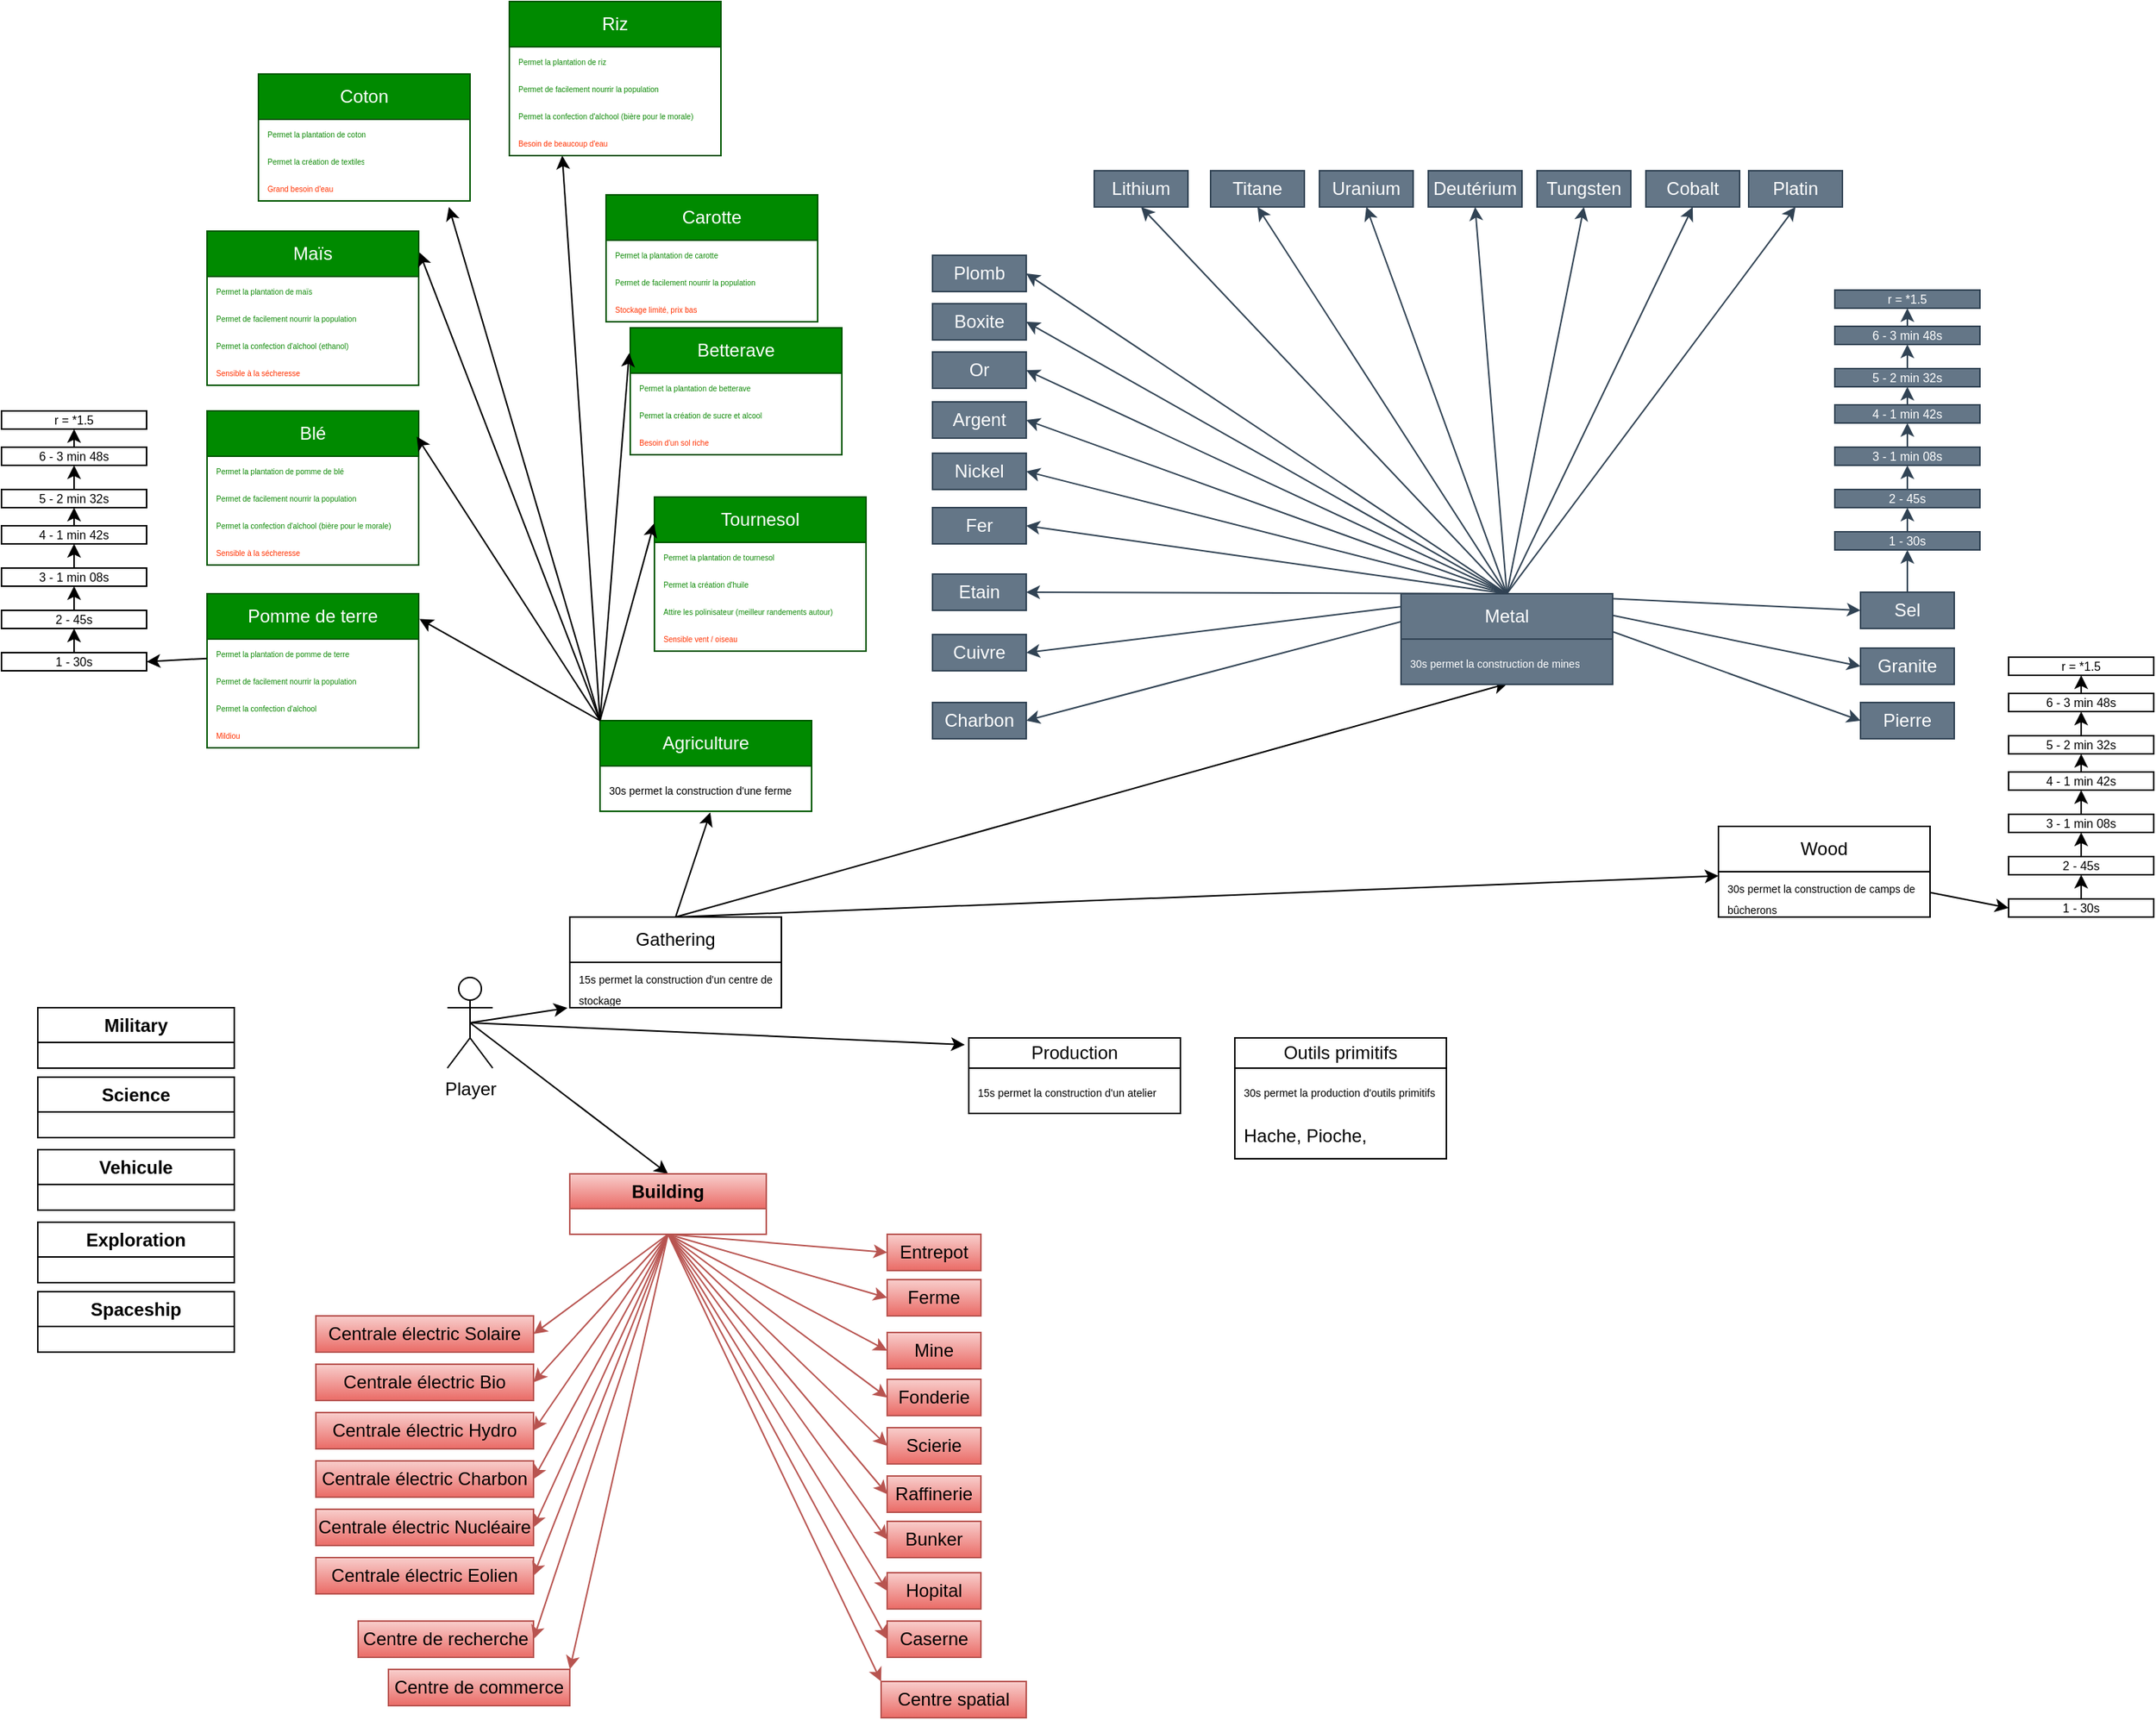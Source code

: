 <mxfile version="28.1.2">
  <diagram name="Page-1" id="JooLFx5lW-rOibx6hfTY">
    <mxGraphModel dx="2150" dy="2039" grid="1" gridSize="8" guides="1" tooltips="1" connect="1" arrows="1" fold="1" page="1" pageScale="1" pageWidth="827" pageHeight="1169" math="0" shadow="0">
      <root>
        <mxCell id="0" />
        <mxCell id="1" parent="0" />
        <mxCell id="ccJWdu56aPr7akgk4InC-238" style="edgeStyle=none;rounded=0;orthogonalLoop=1;jettySize=auto;html=1;exitX=0.5;exitY=1;exitDx=0;exitDy=0;entryX=0;entryY=0.5;entryDx=0;entryDy=0;fillColor=#f8cecc;strokeColor=#b85450;gradientColor=#ea6b66;" edge="1" parent="1" source="ccJWdu56aPr7akgk4InC-5" target="ccJWdu56aPr7akgk4InC-228">
          <mxGeometry relative="1" as="geometry" />
        </mxCell>
        <mxCell id="ccJWdu56aPr7akgk4InC-239" style="edgeStyle=none;rounded=0;orthogonalLoop=1;jettySize=auto;html=1;exitX=0.5;exitY=1;exitDx=0;exitDy=0;entryX=0;entryY=0.5;entryDx=0;entryDy=0;fillColor=#f8cecc;strokeColor=#b85450;gradientColor=#ea6b66;" edge="1" parent="1" source="ccJWdu56aPr7akgk4InC-5" target="ccJWdu56aPr7akgk4InC-223">
          <mxGeometry relative="1" as="geometry" />
        </mxCell>
        <mxCell id="ccJWdu56aPr7akgk4InC-240" style="edgeStyle=none;rounded=0;orthogonalLoop=1;jettySize=auto;html=1;exitX=0.5;exitY=1;exitDx=0;exitDy=0;entryX=0;entryY=0.5;entryDx=0;entryDy=0;fillColor=#f8cecc;strokeColor=#b85450;gradientColor=#ea6b66;" edge="1" parent="1" source="ccJWdu56aPr7akgk4InC-5" target="ccJWdu56aPr7akgk4InC-220">
          <mxGeometry relative="1" as="geometry" />
        </mxCell>
        <mxCell id="ccJWdu56aPr7akgk4InC-241" style="edgeStyle=none;rounded=0;orthogonalLoop=1;jettySize=auto;html=1;exitX=0.5;exitY=1;exitDx=0;exitDy=0;entryX=0;entryY=0.5;entryDx=0;entryDy=0;fillColor=#f8cecc;strokeColor=#b85450;gradientColor=#ea6b66;" edge="1" parent="1" source="ccJWdu56aPr7akgk4InC-5" target="ccJWdu56aPr7akgk4InC-222">
          <mxGeometry relative="1" as="geometry" />
        </mxCell>
        <mxCell id="ccJWdu56aPr7akgk4InC-242" style="edgeStyle=none;rounded=0;orthogonalLoop=1;jettySize=auto;html=1;exitX=0.5;exitY=1;exitDx=0;exitDy=0;entryX=0;entryY=0.5;entryDx=0;entryDy=0;fillColor=#f8cecc;strokeColor=#b85450;gradientColor=#ea6b66;" edge="1" parent="1" source="ccJWdu56aPr7akgk4InC-5" target="ccJWdu56aPr7akgk4InC-221">
          <mxGeometry relative="1" as="geometry" />
        </mxCell>
        <mxCell id="ccJWdu56aPr7akgk4InC-243" style="edgeStyle=none;rounded=0;orthogonalLoop=1;jettySize=auto;html=1;exitX=0.5;exitY=1;exitDx=0;exitDy=0;entryX=0;entryY=0.5;entryDx=0;entryDy=0;fillColor=#f8cecc;strokeColor=#b85450;gradientColor=#ea6b66;" edge="1" parent="1" source="ccJWdu56aPr7akgk4InC-5" target="ccJWdu56aPr7akgk4InC-231">
          <mxGeometry relative="1" as="geometry" />
        </mxCell>
        <mxCell id="ccJWdu56aPr7akgk4InC-220" value="Mine" style="whiteSpace=wrap;html=1;fontStyle=0;startSize=30;horizontal=1;fillColor=#f8cecc;strokeColor=#b85450;gradientColor=#ea6b66;" vertex="1" parent="1">
          <mxGeometry x="690" y="625" width="62" height="24" as="geometry" />
        </mxCell>
        <mxCell id="ccJWdu56aPr7akgk4InC-221" value="Scierie" style="whiteSpace=wrap;html=1;fontStyle=0;startSize=30;horizontal=1;fillColor=#f8cecc;strokeColor=#b85450;gradientColor=#ea6b66;" vertex="1" parent="1">
          <mxGeometry x="690" y="688" width="62" height="24" as="geometry" />
        </mxCell>
        <mxCell id="ccJWdu56aPr7akgk4InC-222" value="Fonderie" style="whiteSpace=wrap;html=1;fontStyle=0;startSize=30;horizontal=1;fillColor=#f8cecc;strokeColor=#b85450;gradientColor=#ea6b66;" vertex="1" parent="1">
          <mxGeometry x="690" y="656" width="62" height="24" as="geometry" />
        </mxCell>
        <mxCell id="ccJWdu56aPr7akgk4InC-223" value="Ferme" style="whiteSpace=wrap;html=1;fontStyle=0;startSize=30;horizontal=1;fillColor=#f8cecc;strokeColor=#b85450;gradientColor=#ea6b66;" vertex="1" parent="1">
          <mxGeometry x="690" y="590" width="62" height="24" as="geometry" />
        </mxCell>
        <mxCell id="ccJWdu56aPr7akgk4InC-228" value="Entrepot" style="whiteSpace=wrap;html=1;fontStyle=0;startSize=30;horizontal=1;fillColor=#f8cecc;strokeColor=#b85450;gradientColor=#ea6b66;" vertex="1" parent="1">
          <mxGeometry x="690" y="560" width="62" height="24" as="geometry" />
        </mxCell>
        <mxCell id="ccJWdu56aPr7akgk4InC-231" value="Raffinerie" style="whiteSpace=wrap;html=1;fontStyle=0;startSize=30;horizontal=1;fillColor=#f8cecc;strokeColor=#b85450;gradientColor=#ea6b66;" vertex="1" parent="1">
          <mxGeometry x="690" y="720" width="62" height="24" as="geometry" />
        </mxCell>
        <mxCell id="ccJWdu56aPr7akgk4InC-14" style="rounded=0;orthogonalLoop=1;jettySize=auto;html=1;exitX=0.5;exitY=0.5;exitDx=0;exitDy=0;exitPerimeter=0;entryX=-0.011;entryY=1.005;entryDx=0;entryDy=0;entryPerimeter=0;" edge="1" parent="1" source="ccJWdu56aPr7akgk4InC-1" target="ccJWdu56aPr7akgk4InC-25">
          <mxGeometry relative="1" as="geometry">
            <mxPoint x="482" y="400" as="targetPoint" />
          </mxGeometry>
        </mxCell>
        <mxCell id="ccJWdu56aPr7akgk4InC-219" style="edgeStyle=none;rounded=0;orthogonalLoop=1;jettySize=auto;html=1;exitX=0.5;exitY=0.5;exitDx=0;exitDy=0;exitPerimeter=0;entryX=0.5;entryY=0;entryDx=0;entryDy=0;" edge="1" parent="1" source="ccJWdu56aPr7akgk4InC-1" target="ccJWdu56aPr7akgk4InC-5">
          <mxGeometry relative="1" as="geometry" />
        </mxCell>
        <mxCell id="ccJWdu56aPr7akgk4InC-1" value="Player" style="shape=umlActor;verticalLabelPosition=bottom;verticalAlign=top;html=1;outlineConnect=0;" vertex="1" parent="1">
          <mxGeometry x="399" y="390" width="30" height="60" as="geometry" />
        </mxCell>
        <mxCell id="ccJWdu56aPr7akgk4InC-2" value="Military" style="swimlane;whiteSpace=wrap;html=1;" vertex="1" parent="1">
          <mxGeometry x="128" y="410" width="130" height="40" as="geometry" />
        </mxCell>
        <mxCell id="ccJWdu56aPr7akgk4InC-6" value="Vehicule" style="swimlane;whiteSpace=wrap;html=1;" vertex="1" parent="1">
          <mxGeometry x="128" y="504" width="130" height="40" as="geometry" />
        </mxCell>
        <mxCell id="ccJWdu56aPr7akgk4InC-7" value="Spaceship" style="swimlane;whiteSpace=wrap;html=1;" vertex="1" parent="1">
          <mxGeometry x="128" y="598" width="130" height="40" as="geometry" />
        </mxCell>
        <mxCell id="ccJWdu56aPr7akgk4InC-8" value="Exploration" style="swimlane;whiteSpace=wrap;html=1;" vertex="1" parent="1">
          <mxGeometry x="128" y="552" width="130" height="40" as="geometry" />
        </mxCell>
        <mxCell id="ccJWdu56aPr7akgk4InC-17" style="edgeStyle=none;rounded=0;orthogonalLoop=1;jettySize=auto;html=1;entryX=0.521;entryY=1.027;entryDx=0;entryDy=0;exitX=0.5;exitY=0;exitDx=0;exitDy=0;entryPerimeter=0;" edge="1" parent="1" source="ccJWdu56aPr7akgk4InC-24" target="ccJWdu56aPr7akgk4InC-30">
          <mxGeometry relative="1" as="geometry">
            <mxPoint x="553" y="360" as="sourcePoint" />
            <mxPoint x="565" y="270" as="targetPoint" />
          </mxGeometry>
        </mxCell>
        <mxCell id="ccJWdu56aPr7akgk4InC-18" style="edgeStyle=none;rounded=0;orthogonalLoop=1;jettySize=auto;html=1;entryX=0.504;entryY=0.979;entryDx=0;entryDy=0;exitX=0.5;exitY=0;exitDx=0;exitDy=0;entryPerimeter=0;" edge="1" parent="1" source="ccJWdu56aPr7akgk4InC-24" target="ccJWdu56aPr7akgk4InC-32">
          <mxGeometry relative="1" as="geometry">
            <mxPoint x="587" y="360" as="sourcePoint" />
            <mxPoint x="755" y="280" as="targetPoint" />
          </mxGeometry>
        </mxCell>
        <mxCell id="ccJWdu56aPr7akgk4InC-11" value="Science" style="swimlane;whiteSpace=wrap;html=1;" vertex="1" parent="1">
          <mxGeometry x="128" y="456" width="130" height="40" as="geometry" />
        </mxCell>
        <mxCell id="ccJWdu56aPr7akgk4InC-12" style="rounded=0;orthogonalLoop=1;jettySize=auto;html=1;exitX=0.5;exitY=0.5;exitDx=0;exitDy=0;exitPerimeter=0;entryX=-0.019;entryY=0.091;entryDx=0;entryDy=0;entryPerimeter=0;" edge="1" parent="1" source="ccJWdu56aPr7akgk4InC-1" target="ccJWdu56aPr7akgk4InC-36">
          <mxGeometry relative="1" as="geometry">
            <mxPoint x="499" y="460" as="targetPoint" />
          </mxGeometry>
        </mxCell>
        <mxCell id="ccJWdu56aPr7akgk4InC-110" style="edgeStyle=none;rounded=0;orthogonalLoop=1;jettySize=auto;html=1;exitX=0;exitY=0;exitDx=0;exitDy=0;entryX=0.25;entryY=1;entryDx=0;entryDy=0;" edge="1" parent="1" source="ccJWdu56aPr7akgk4InC-29" target="ccJWdu56aPr7akgk4InC-76">
          <mxGeometry relative="1" as="geometry" />
        </mxCell>
        <mxCell id="ccJWdu56aPr7akgk4InC-111" style="edgeStyle=none;rounded=0;orthogonalLoop=1;jettySize=auto;html=1;exitX=0;exitY=0;exitDx=0;exitDy=0;" edge="1" parent="1" source="ccJWdu56aPr7akgk4InC-29">
          <mxGeometry relative="1" as="geometry">
            <mxPoint x="400" y="-120" as="targetPoint" />
          </mxGeometry>
        </mxCell>
        <mxCell id="ccJWdu56aPr7akgk4InC-29" value="Agriculture" style="swimlane;fontStyle=0;childLayout=stackLayout;horizontal=1;startSize=30;horizontalStack=0;resizeParent=1;resizeParentMax=0;resizeLast=0;collapsible=1;marginBottom=0;whiteSpace=wrap;html=1;fillColor=#008a00;fontColor=#ffffff;strokeColor=#005700;" vertex="1" parent="1">
          <mxGeometry x="500" y="220" width="140" height="60" as="geometry" />
        </mxCell>
        <mxCell id="ccJWdu56aPr7akgk4InC-30" value="&lt;font style=&quot;font-size: 7px;&quot;&gt;30s permet la construction d&#39;une ferme&lt;/font&gt;" style="text;strokeColor=none;fillColor=none;align=left;verticalAlign=middle;spacingLeft=4;spacingRight=4;overflow=hidden;points=[[0,0.5],[1,0.5]];portConstraint=eastwest;rotatable=0;whiteSpace=wrap;html=1;" vertex="1" parent="ccJWdu56aPr7akgk4InC-29">
          <mxGeometry y="30" width="140" height="30" as="geometry" />
        </mxCell>
        <mxCell id="ccJWdu56aPr7akgk4InC-150" style="edgeStyle=none;rounded=0;orthogonalLoop=1;jettySize=auto;html=1;exitX=0.5;exitY=0;exitDx=0;exitDy=0;entryX=1;entryY=0.5;entryDx=0;entryDy=0;fillColor=#647687;strokeColor=#314354;" edge="1" parent="1" source="ccJWdu56aPr7akgk4InC-31" target="ccJWdu56aPr7akgk4InC-141">
          <mxGeometry relative="1" as="geometry" />
        </mxCell>
        <mxCell id="ccJWdu56aPr7akgk4InC-154" style="edgeStyle=none;rounded=0;orthogonalLoop=1;jettySize=auto;html=1;exitX=0.5;exitY=0;exitDx=0;exitDy=0;entryX=0.5;entryY=1;entryDx=0;entryDy=0;fillColor=#647687;strokeColor=#314354;" edge="1" parent="1" source="ccJWdu56aPr7akgk4InC-31" target="ccJWdu56aPr7akgk4InC-145">
          <mxGeometry relative="1" as="geometry" />
        </mxCell>
        <mxCell id="ccJWdu56aPr7akgk4InC-155" style="edgeStyle=none;rounded=0;orthogonalLoop=1;jettySize=auto;html=1;exitX=0.5;exitY=0;exitDx=0;exitDy=0;entryX=1;entryY=0.5;entryDx=0;entryDy=0;fillColor=#647687;strokeColor=#314354;" edge="1" parent="1" source="ccJWdu56aPr7akgk4InC-31" target="ccJWdu56aPr7akgk4InC-137">
          <mxGeometry relative="1" as="geometry" />
        </mxCell>
        <mxCell id="ccJWdu56aPr7akgk4InC-156" style="edgeStyle=none;rounded=0;orthogonalLoop=1;jettySize=auto;html=1;exitX=0.5;exitY=0;exitDx=0;exitDy=0;entryX=1;entryY=0.5;entryDx=0;entryDy=0;fillColor=#647687;strokeColor=#314354;" edge="1" parent="1" source="ccJWdu56aPr7akgk4InC-31" target="ccJWdu56aPr7akgk4InC-139">
          <mxGeometry relative="1" as="geometry" />
        </mxCell>
        <mxCell id="ccJWdu56aPr7akgk4InC-157" style="edgeStyle=none;rounded=0;orthogonalLoop=1;jettySize=auto;html=1;exitX=0.5;exitY=0;exitDx=0;exitDy=0;entryX=1;entryY=0.5;entryDx=0;entryDy=0;fillColor=#647687;strokeColor=#314354;" edge="1" parent="1" source="ccJWdu56aPr7akgk4InC-31" target="ccJWdu56aPr7akgk4InC-146">
          <mxGeometry relative="1" as="geometry" />
        </mxCell>
        <mxCell id="ccJWdu56aPr7akgk4InC-172" style="edgeStyle=none;rounded=0;orthogonalLoop=1;jettySize=auto;html=1;exitX=0.5;exitY=0;exitDx=0;exitDy=0;entryX=1;entryY=0.5;entryDx=0;entryDy=0;fillColor=#647687;strokeColor=#314354;" edge="1" parent="1" source="ccJWdu56aPr7akgk4InC-31" target="ccJWdu56aPr7akgk4InC-165">
          <mxGeometry relative="1" as="geometry" />
        </mxCell>
        <mxCell id="ccJWdu56aPr7akgk4InC-173" style="edgeStyle=none;rounded=0;orthogonalLoop=1;jettySize=auto;html=1;exitX=0.5;exitY=0;exitDx=0;exitDy=0;entryX=1;entryY=0.5;entryDx=0;entryDy=0;fillColor=#647687;strokeColor=#314354;" edge="1" parent="1" source="ccJWdu56aPr7akgk4InC-31" target="ccJWdu56aPr7akgk4InC-166">
          <mxGeometry relative="1" as="geometry" />
        </mxCell>
        <mxCell id="ccJWdu56aPr7akgk4InC-174" style="edgeStyle=none;rounded=0;orthogonalLoop=1;jettySize=auto;html=1;exitX=0.5;exitY=0;exitDx=0;exitDy=0;entryX=1;entryY=0.5;entryDx=0;entryDy=0;fillColor=#647687;strokeColor=#314354;" edge="1" parent="1" source="ccJWdu56aPr7akgk4InC-31" target="ccJWdu56aPr7akgk4InC-161">
          <mxGeometry relative="1" as="geometry" />
        </mxCell>
        <mxCell id="ccJWdu56aPr7akgk4InC-176" style="edgeStyle=none;rounded=0;orthogonalLoop=1;jettySize=auto;html=1;exitX=0.5;exitY=0;exitDx=0;exitDy=0;entryX=0.5;entryY=1;entryDx=0;entryDy=0;fillColor=#647687;strokeColor=#314354;" edge="1" parent="1" source="ccJWdu56aPr7akgk4InC-31" target="ccJWdu56aPr7akgk4InC-168">
          <mxGeometry relative="1" as="geometry" />
        </mxCell>
        <mxCell id="ccJWdu56aPr7akgk4InC-177" style="edgeStyle=none;rounded=0;orthogonalLoop=1;jettySize=auto;html=1;exitX=0.5;exitY=0;exitDx=0;exitDy=0;entryX=0.5;entryY=1;entryDx=0;entryDy=0;fillColor=#647687;strokeColor=#314354;" edge="1" parent="1" source="ccJWdu56aPr7akgk4InC-31" target="ccJWdu56aPr7akgk4InC-163">
          <mxGeometry relative="1" as="geometry" />
        </mxCell>
        <mxCell id="ccJWdu56aPr7akgk4InC-178" style="edgeStyle=none;rounded=0;orthogonalLoop=1;jettySize=auto;html=1;exitX=0.5;exitY=0;exitDx=0;exitDy=0;entryX=0.5;entryY=1;entryDx=0;entryDy=0;fillColor=#647687;strokeColor=#314354;" edge="1" parent="1" source="ccJWdu56aPr7akgk4InC-31" target="ccJWdu56aPr7akgk4InC-162">
          <mxGeometry relative="1" as="geometry" />
        </mxCell>
        <mxCell id="ccJWdu56aPr7akgk4InC-179" style="edgeStyle=none;rounded=0;orthogonalLoop=1;jettySize=auto;html=1;exitX=0.5;exitY=0;exitDx=0;exitDy=0;entryX=0.5;entryY=1;entryDx=0;entryDy=0;fillColor=#647687;strokeColor=#314354;" edge="1" parent="1" source="ccJWdu56aPr7akgk4InC-31" target="ccJWdu56aPr7akgk4InC-164">
          <mxGeometry relative="1" as="geometry" />
        </mxCell>
        <mxCell id="ccJWdu56aPr7akgk4InC-180" style="edgeStyle=none;rounded=0;orthogonalLoop=1;jettySize=auto;html=1;exitX=0.5;exitY=0;exitDx=0;exitDy=0;entryX=0.5;entryY=1;entryDx=0;entryDy=0;fillColor=#647687;strokeColor=#314354;" edge="1" parent="1" source="ccJWdu56aPr7akgk4InC-31" target="ccJWdu56aPr7akgk4InC-167">
          <mxGeometry relative="1" as="geometry" />
        </mxCell>
        <mxCell id="ccJWdu56aPr7akgk4InC-181" style="edgeStyle=none;rounded=0;orthogonalLoop=1;jettySize=auto;html=1;exitX=0.5;exitY=0;exitDx=0;exitDy=0;entryX=0;entryY=0.5;entryDx=0;entryDy=0;fillColor=#647687;strokeColor=#314354;" edge="1" parent="1" source="ccJWdu56aPr7akgk4InC-31" target="ccJWdu56aPr7akgk4InC-158">
          <mxGeometry relative="1" as="geometry" />
        </mxCell>
        <mxCell id="ccJWdu56aPr7akgk4InC-182" style="edgeStyle=none;rounded=0;orthogonalLoop=1;jettySize=auto;html=1;exitX=0.5;exitY=0;exitDx=0;exitDy=0;entryX=0;entryY=0.5;entryDx=0;entryDy=0;fillColor=#647687;strokeColor=#314354;" edge="1" parent="1" source="ccJWdu56aPr7akgk4InC-31" target="ccJWdu56aPr7akgk4InC-159">
          <mxGeometry relative="1" as="geometry" />
        </mxCell>
        <mxCell id="ccJWdu56aPr7akgk4InC-183" style="edgeStyle=none;rounded=0;orthogonalLoop=1;jettySize=auto;html=1;exitX=0.5;exitY=0;exitDx=0;exitDy=0;entryX=0;entryY=0.5;entryDx=0;entryDy=0;fillColor=#647687;strokeColor=#314354;" edge="1" parent="1" source="ccJWdu56aPr7akgk4InC-31" target="ccJWdu56aPr7akgk4InC-160">
          <mxGeometry relative="1" as="geometry" />
        </mxCell>
        <mxCell id="ccJWdu56aPr7akgk4InC-31" value="Metal" style="swimlane;fontStyle=0;childLayout=stackLayout;horizontal=1;startSize=30;horizontalStack=0;resizeParent=1;resizeParentMax=0;resizeLast=0;collapsible=1;marginBottom=0;whiteSpace=wrap;html=1;fillColor=#647687;strokeColor=#314354;fontColor=#ffffff;" vertex="1" parent="1">
          <mxGeometry x="1030" y="136" width="140" height="60" as="geometry" />
        </mxCell>
        <mxCell id="ccJWdu56aPr7akgk4InC-32" value="&lt;font style=&quot;font-size: 7px;&quot;&gt;30s permet la construction de mines&lt;/font&gt;" style="text;strokeColor=#314354;fillColor=#647687;align=left;verticalAlign=middle;spacingLeft=4;spacingRight=4;overflow=hidden;points=[[0,0.5],[1,0.5]];portConstraint=eastwest;rotatable=0;whiteSpace=wrap;html=1;fontColor=#ffffff;" vertex="1" parent="ccJWdu56aPr7akgk4InC-31">
          <mxGeometry y="30" width="140" height="30" as="geometry" />
        </mxCell>
        <mxCell id="ccJWdu56aPr7akgk4InC-218" style="edgeStyle=none;rounded=0;orthogonalLoop=1;jettySize=auto;html=1;entryX=0;entryY=0.5;entryDx=0;entryDy=0;" edge="1" parent="1" source="ccJWdu56aPr7akgk4InC-33" target="ccJWdu56aPr7akgk4InC-206">
          <mxGeometry relative="1" as="geometry" />
        </mxCell>
        <mxCell id="ccJWdu56aPr7akgk4InC-33" value="Wood" style="swimlane;fontStyle=0;childLayout=stackLayout;horizontal=1;startSize=30;horizontalStack=0;resizeParent=1;resizeParentMax=0;resizeLast=0;collapsible=1;marginBottom=0;whiteSpace=wrap;html=1;" vertex="1" parent="1">
          <mxGeometry x="1240" y="290" width="140" height="60" as="geometry" />
        </mxCell>
        <mxCell id="ccJWdu56aPr7akgk4InC-34" value="&lt;font style=&quot;font-size: 7px;&quot;&gt;30s permet la construction de camps de bûcherons&lt;/font&gt;" style="text;strokeColor=none;fillColor=none;align=left;verticalAlign=middle;spacingLeft=4;spacingRight=4;overflow=hidden;points=[[0,0.5],[1,0.5]];portConstraint=eastwest;rotatable=0;whiteSpace=wrap;html=1;" vertex="1" parent="ccJWdu56aPr7akgk4InC-33">
          <mxGeometry y="30" width="140" height="30" as="geometry" />
        </mxCell>
        <mxCell id="ccJWdu56aPr7akgk4InC-35" style="edgeStyle=none;rounded=0;orthogonalLoop=1;jettySize=auto;html=1;exitX=0.5;exitY=0;exitDx=0;exitDy=0;" edge="1" parent="1" source="ccJWdu56aPr7akgk4InC-24" target="ccJWdu56aPr7akgk4InC-33">
          <mxGeometry relative="1" as="geometry" />
        </mxCell>
        <mxCell id="ccJWdu56aPr7akgk4InC-36" value="Production" style="swimlane;fontStyle=0;childLayout=stackLayout;horizontal=1;startSize=20;horizontalStack=0;resizeParent=1;resizeParentMax=0;resizeLast=0;collapsible=1;marginBottom=0;whiteSpace=wrap;html=1;" vertex="1" parent="1">
          <mxGeometry x="744" y="430" width="140" height="50" as="geometry" />
        </mxCell>
        <mxCell id="ccJWdu56aPr7akgk4InC-37" value="&lt;font style=&quot;font-size: 7px;&quot;&gt;15s permet la construction d&#39;un atelier&lt;/font&gt;" style="text;strokeColor=none;fillColor=none;align=left;verticalAlign=middle;spacingLeft=4;spacingRight=4;overflow=hidden;points=[[0,0.5],[1,0.5]];portConstraint=eastwest;rotatable=0;whiteSpace=wrap;html=1;" vertex="1" parent="ccJWdu56aPr7akgk4InC-36">
          <mxGeometry y="20" width="140" height="30" as="geometry" />
        </mxCell>
        <mxCell id="ccJWdu56aPr7akgk4InC-38" value="Outils primitifs" style="swimlane;fontStyle=0;childLayout=stackLayout;horizontal=1;startSize=20;horizontalStack=0;resizeParent=1;resizeParentMax=0;resizeLast=0;collapsible=1;marginBottom=0;whiteSpace=wrap;html=1;" vertex="1" parent="1">
          <mxGeometry x="920" y="430" width="140" height="80" as="geometry" />
        </mxCell>
        <mxCell id="ccJWdu56aPr7akgk4InC-39" value="&lt;font style=&quot;font-size: 7px;&quot;&gt;30s permet la production d&#39;outils primitifs&lt;/font&gt;" style="text;strokeColor=none;fillColor=none;align=left;verticalAlign=middle;spacingLeft=4;spacingRight=4;overflow=hidden;points=[[0,0.5],[1,0.5]];portConstraint=eastwest;rotatable=0;whiteSpace=wrap;html=1;" vertex="1" parent="ccJWdu56aPr7akgk4InC-38">
          <mxGeometry y="20" width="140" height="30" as="geometry" />
        </mxCell>
        <mxCell id="ccJWdu56aPr7akgk4InC-41" value="Hache, Pioche,&amp;nbsp;" style="text;strokeColor=none;fillColor=none;align=left;verticalAlign=middle;spacingLeft=4;spacingRight=4;overflow=hidden;points=[[0,0.5],[1,0.5]];portConstraint=eastwest;rotatable=0;whiteSpace=wrap;html=1;" vertex="1" parent="ccJWdu56aPr7akgk4InC-38">
          <mxGeometry y="50" width="140" height="30" as="geometry" />
        </mxCell>
        <mxCell id="ccJWdu56aPr7akgk4InC-70" value="Blé" style="swimlane;fontStyle=0;childLayout=stackLayout;horizontal=1;startSize=30;horizontalStack=0;resizeParent=1;resizeParentMax=0;resizeLast=0;collapsible=1;marginBottom=0;whiteSpace=wrap;html=1;fillColor=#008a00;fontColor=#ffffff;strokeColor=#005700;" vertex="1" parent="1">
          <mxGeometry x="240" y="15" width="140" height="102" as="geometry" />
        </mxCell>
        <mxCell id="ccJWdu56aPr7akgk4InC-71" value="Permet la plantation de pomme de blé" style="text;strokeColor=none;fillColor=none;align=left;verticalAlign=middle;spacingLeft=4;spacingRight=4;overflow=hidden;points=[[0,0.5],[1,0.5]];portConstraint=eastwest;rotatable=0;whiteSpace=wrap;html=1;fontSize=5;fontColor=#0E8907;" vertex="1" parent="ccJWdu56aPr7akgk4InC-70">
          <mxGeometry y="30" width="140" height="18" as="geometry" />
        </mxCell>
        <mxCell id="ccJWdu56aPr7akgk4InC-72" value="Permet de facilement nourrir la population" style="text;strokeColor=none;fillColor=none;align=left;verticalAlign=middle;spacingLeft=4;spacingRight=4;overflow=hidden;points=[[0,0.5],[1,0.5]];portConstraint=eastwest;rotatable=0;whiteSpace=wrap;html=1;fontSize=5;fontColor=#0E8907;" vertex="1" parent="ccJWdu56aPr7akgk4InC-70">
          <mxGeometry y="48" width="140" height="18" as="geometry" />
        </mxCell>
        <mxCell id="ccJWdu56aPr7akgk4InC-75" value="Permet la confection d&#39;alchool (bière pour le morale)" style="text;strokeColor=none;fillColor=none;align=left;verticalAlign=middle;spacingLeft=4;spacingRight=4;overflow=hidden;points=[[0,0.5],[1,0.5]];portConstraint=eastwest;rotatable=0;whiteSpace=wrap;html=1;fontSize=5;fontColor=#0E8907;" vertex="1" parent="ccJWdu56aPr7akgk4InC-70">
          <mxGeometry y="66" width="140" height="18" as="geometry" />
        </mxCell>
        <mxCell id="ccJWdu56aPr7akgk4InC-73" value="Sensible à la sécheresse" style="text;strokeColor=none;fillColor=none;align=left;verticalAlign=middle;spacingLeft=4;spacingRight=4;overflow=hidden;points=[[0,0.5],[1,0.5]];portConstraint=eastwest;rotatable=0;whiteSpace=wrap;html=1;fontSize=5;fontColor=#FF3100;" vertex="1" parent="ccJWdu56aPr7akgk4InC-70">
          <mxGeometry y="84" width="140" height="18" as="geometry" />
        </mxCell>
        <mxCell id="ccJWdu56aPr7akgk4InC-76" value="Riz" style="swimlane;fontStyle=0;childLayout=stackLayout;horizontal=1;startSize=30;horizontalStack=0;resizeParent=1;resizeParentMax=0;resizeLast=0;collapsible=1;marginBottom=0;whiteSpace=wrap;html=1;fillColor=#008a00;fontColor=#ffffff;strokeColor=#005700;" vertex="1" parent="1">
          <mxGeometry x="440" y="-256" width="140" height="102" as="geometry" />
        </mxCell>
        <mxCell id="ccJWdu56aPr7akgk4InC-77" value="Permet la plantation de riz" style="text;strokeColor=none;fillColor=none;align=left;verticalAlign=middle;spacingLeft=4;spacingRight=4;overflow=hidden;points=[[0,0.5],[1,0.5]];portConstraint=eastwest;rotatable=0;whiteSpace=wrap;html=1;fontSize=5;fontColor=#0E8907;" vertex="1" parent="ccJWdu56aPr7akgk4InC-76">
          <mxGeometry y="30" width="140" height="18" as="geometry" />
        </mxCell>
        <mxCell id="ccJWdu56aPr7akgk4InC-78" value="Permet de facilement nourrir la population" style="text;strokeColor=none;fillColor=none;align=left;verticalAlign=middle;spacingLeft=4;spacingRight=4;overflow=hidden;points=[[0,0.5],[1,0.5]];portConstraint=eastwest;rotatable=0;whiteSpace=wrap;html=1;fontSize=5;fontColor=#0E8907;" vertex="1" parent="ccJWdu56aPr7akgk4InC-76">
          <mxGeometry y="48" width="140" height="18" as="geometry" />
        </mxCell>
        <mxCell id="ccJWdu56aPr7akgk4InC-79" value="Permet la confection d&#39;alchool (bière pour le morale)" style="text;strokeColor=none;fillColor=none;align=left;verticalAlign=middle;spacingLeft=4;spacingRight=4;overflow=hidden;points=[[0,0.5],[1,0.5]];portConstraint=eastwest;rotatable=0;whiteSpace=wrap;html=1;fontSize=5;fontColor=#0E8907;" vertex="1" parent="ccJWdu56aPr7akgk4InC-76">
          <mxGeometry y="66" width="140" height="18" as="geometry" />
        </mxCell>
        <mxCell id="ccJWdu56aPr7akgk4InC-80" value="Besoin de beaucoup d&#39;eau" style="text;strokeColor=none;fillColor=none;align=left;verticalAlign=middle;spacingLeft=4;spacingRight=4;overflow=hidden;points=[[0,0.5],[1,0.5]];portConstraint=eastwest;rotatable=0;whiteSpace=wrap;html=1;fontSize=5;fontColor=#FF3100;" vertex="1" parent="ccJWdu56aPr7akgk4InC-76">
          <mxGeometry y="84" width="140" height="18" as="geometry" />
        </mxCell>
        <mxCell id="ccJWdu56aPr7akgk4InC-81" value="Maïs" style="swimlane;fontStyle=0;childLayout=stackLayout;horizontal=1;startSize=30;horizontalStack=0;resizeParent=1;resizeParentMax=0;resizeLast=0;collapsible=1;marginBottom=0;whiteSpace=wrap;html=1;fillColor=#008a00;fontColor=#ffffff;strokeColor=#005700;" vertex="1" parent="1">
          <mxGeometry x="240" y="-104" width="140" height="102" as="geometry" />
        </mxCell>
        <mxCell id="ccJWdu56aPr7akgk4InC-82" value="Permet la plantation de maïs" style="text;strokeColor=none;fillColor=none;align=left;verticalAlign=middle;spacingLeft=4;spacingRight=4;overflow=hidden;points=[[0,0.5],[1,0.5]];portConstraint=eastwest;rotatable=0;whiteSpace=wrap;html=1;fontSize=5;fontColor=#0E8907;" vertex="1" parent="ccJWdu56aPr7akgk4InC-81">
          <mxGeometry y="30" width="140" height="18" as="geometry" />
        </mxCell>
        <mxCell id="ccJWdu56aPr7akgk4InC-83" value="Permet de facilement nourrir la population" style="text;strokeColor=none;fillColor=none;align=left;verticalAlign=middle;spacingLeft=4;spacingRight=4;overflow=hidden;points=[[0,0.5],[1,0.5]];portConstraint=eastwest;rotatable=0;whiteSpace=wrap;html=1;fontSize=5;fontColor=#0E8907;" vertex="1" parent="ccJWdu56aPr7akgk4InC-81">
          <mxGeometry y="48" width="140" height="18" as="geometry" />
        </mxCell>
        <mxCell id="ccJWdu56aPr7akgk4InC-84" value="Permet la confection d&#39;alchool (ethanol)" style="text;strokeColor=none;fillColor=none;align=left;verticalAlign=middle;spacingLeft=4;spacingRight=4;overflow=hidden;points=[[0,0.5],[1,0.5]];portConstraint=eastwest;rotatable=0;whiteSpace=wrap;html=1;fontSize=5;fontColor=#0E8907;" vertex="1" parent="ccJWdu56aPr7akgk4InC-81">
          <mxGeometry y="66" width="140" height="18" as="geometry" />
        </mxCell>
        <mxCell id="ccJWdu56aPr7akgk4InC-85" value="Sensible à la sécheresse" style="text;strokeColor=none;fillColor=none;align=left;verticalAlign=middle;spacingLeft=4;spacingRight=4;overflow=hidden;points=[[0,0.5],[1,0.5]];portConstraint=eastwest;rotatable=0;whiteSpace=wrap;html=1;fontSize=5;fontColor=#FF3100;" vertex="1" parent="ccJWdu56aPr7akgk4InC-81">
          <mxGeometry y="84" width="140" height="18" as="geometry" />
        </mxCell>
        <mxCell id="ccJWdu56aPr7akgk4InC-87" value="Carotte" style="swimlane;fontStyle=0;childLayout=stackLayout;horizontal=1;startSize=30;horizontalStack=0;resizeParent=1;resizeParentMax=0;resizeLast=0;collapsible=1;marginBottom=0;whiteSpace=wrap;html=1;fillColor=#008a00;fontColor=#ffffff;strokeColor=#005700;" vertex="1" parent="1">
          <mxGeometry x="504" y="-128" width="140" height="84" as="geometry" />
        </mxCell>
        <mxCell id="ccJWdu56aPr7akgk4InC-88" value="Permet la plantation de carotte" style="text;strokeColor=none;fillColor=none;align=left;verticalAlign=middle;spacingLeft=4;spacingRight=4;overflow=hidden;points=[[0,0.5],[1,0.5]];portConstraint=eastwest;rotatable=0;whiteSpace=wrap;html=1;fontSize=5;fontColor=#0E8907;" vertex="1" parent="ccJWdu56aPr7akgk4InC-87">
          <mxGeometry y="30" width="140" height="18" as="geometry" />
        </mxCell>
        <mxCell id="ccJWdu56aPr7akgk4InC-89" value="Permet de facilement nourrir la population" style="text;strokeColor=none;fillColor=none;align=left;verticalAlign=middle;spacingLeft=4;spacingRight=4;overflow=hidden;points=[[0,0.5],[1,0.5]];portConstraint=eastwest;rotatable=0;whiteSpace=wrap;html=1;fontSize=5;fontColor=#0E8907;" vertex="1" parent="ccJWdu56aPr7akgk4InC-87">
          <mxGeometry y="48" width="140" height="18" as="geometry" />
        </mxCell>
        <mxCell id="ccJWdu56aPr7akgk4InC-91" value="Stockage limité, prix bas" style="text;strokeColor=none;fillColor=none;align=left;verticalAlign=middle;spacingLeft=4;spacingRight=4;overflow=hidden;points=[[0,0.5],[1,0.5]];portConstraint=eastwest;rotatable=0;whiteSpace=wrap;html=1;fontSize=5;fontColor=#FF3100;" vertex="1" parent="ccJWdu56aPr7akgk4InC-87">
          <mxGeometry y="66" width="140" height="18" as="geometry" />
        </mxCell>
        <mxCell id="ccJWdu56aPr7akgk4InC-92" value="Betterave" style="swimlane;fontStyle=0;childLayout=stackLayout;horizontal=1;startSize=30;horizontalStack=0;resizeParent=1;resizeParentMax=0;resizeLast=0;collapsible=1;marginBottom=0;whiteSpace=wrap;html=1;fillColor=#008a00;fontColor=#ffffff;strokeColor=#005700;" vertex="1" parent="1">
          <mxGeometry x="520" y="-40" width="140" height="84" as="geometry" />
        </mxCell>
        <mxCell id="ccJWdu56aPr7akgk4InC-93" value="Permet la plantation de betterave" style="text;strokeColor=none;fillColor=none;align=left;verticalAlign=middle;spacingLeft=4;spacingRight=4;overflow=hidden;points=[[0,0.5],[1,0.5]];portConstraint=eastwest;rotatable=0;whiteSpace=wrap;html=1;fontSize=5;fontColor=#0E8907;" vertex="1" parent="ccJWdu56aPr7akgk4InC-92">
          <mxGeometry y="30" width="140" height="18" as="geometry" />
        </mxCell>
        <mxCell id="ccJWdu56aPr7akgk4InC-94" value="Permet la création de sucre et alcool" style="text;strokeColor=none;fillColor=none;align=left;verticalAlign=middle;spacingLeft=4;spacingRight=4;overflow=hidden;points=[[0,0.5],[1,0.5]];portConstraint=eastwest;rotatable=0;whiteSpace=wrap;html=1;fontSize=5;fontColor=#0E8907;" vertex="1" parent="ccJWdu56aPr7akgk4InC-92">
          <mxGeometry y="48" width="140" height="18" as="geometry" />
        </mxCell>
        <mxCell id="ccJWdu56aPr7akgk4InC-95" value="Besoin d&#39;un sol riche" style="text;strokeColor=none;fillColor=none;align=left;verticalAlign=middle;spacingLeft=4;spacingRight=4;overflow=hidden;points=[[0,0.5],[1,0.5]];portConstraint=eastwest;rotatable=0;whiteSpace=wrap;html=1;fontSize=5;fontColor=#FF3100;" vertex="1" parent="ccJWdu56aPr7akgk4InC-92">
          <mxGeometry y="66" width="140" height="18" as="geometry" />
        </mxCell>
        <mxCell id="ccJWdu56aPr7akgk4InC-96" value="Coton" style="swimlane;fontStyle=0;childLayout=stackLayout;horizontal=1;startSize=30;horizontalStack=0;resizeParent=1;resizeParentMax=0;resizeLast=0;collapsible=1;marginBottom=0;whiteSpace=wrap;html=1;fillColor=#008a00;fontColor=#ffffff;strokeColor=#005700;" vertex="1" parent="1">
          <mxGeometry x="274" y="-208" width="140" height="84" as="geometry" />
        </mxCell>
        <mxCell id="ccJWdu56aPr7akgk4InC-97" value="Permet la plantation de coton" style="text;strokeColor=none;fillColor=none;align=left;verticalAlign=middle;spacingLeft=4;spacingRight=4;overflow=hidden;points=[[0,0.5],[1,0.5]];portConstraint=eastwest;rotatable=0;whiteSpace=wrap;html=1;fontSize=5;fontColor=#0E8907;" vertex="1" parent="ccJWdu56aPr7akgk4InC-96">
          <mxGeometry y="30" width="140" height="18" as="geometry" />
        </mxCell>
        <mxCell id="ccJWdu56aPr7akgk4InC-98" value="Permet la création de textiles" style="text;strokeColor=none;fillColor=none;align=left;verticalAlign=middle;spacingLeft=4;spacingRight=4;overflow=hidden;points=[[0,0.5],[1,0.5]];portConstraint=eastwest;rotatable=0;whiteSpace=wrap;html=1;fontSize=5;fontColor=#0E8907;" vertex="1" parent="ccJWdu56aPr7akgk4InC-96">
          <mxGeometry y="48" width="140" height="18" as="geometry" />
        </mxCell>
        <mxCell id="ccJWdu56aPr7akgk4InC-99" value="Grand besoin d&#39;eau" style="text;strokeColor=none;fillColor=none;align=left;verticalAlign=middle;spacingLeft=4;spacingRight=4;overflow=hidden;points=[[0,0.5],[1,0.5]];portConstraint=eastwest;rotatable=0;whiteSpace=wrap;html=1;fontSize=5;fontColor=#FF3100;" vertex="1" parent="ccJWdu56aPr7akgk4InC-96">
          <mxGeometry y="66" width="140" height="18" as="geometry" />
        </mxCell>
        <mxCell id="ccJWdu56aPr7akgk4InC-100" value="Tournesol" style="swimlane;fontStyle=0;childLayout=stackLayout;horizontal=1;startSize=30;horizontalStack=0;resizeParent=1;resizeParentMax=0;resizeLast=0;collapsible=1;marginBottom=0;whiteSpace=wrap;html=1;fillColor=#008a00;fontColor=#ffffff;strokeColor=#005700;" vertex="1" parent="1">
          <mxGeometry x="536" y="72" width="140" height="102" as="geometry" />
        </mxCell>
        <mxCell id="ccJWdu56aPr7akgk4InC-101" value="Permet la plantation de tournesol" style="text;strokeColor=none;fillColor=none;align=left;verticalAlign=middle;spacingLeft=4;spacingRight=4;overflow=hidden;points=[[0,0.5],[1,0.5]];portConstraint=eastwest;rotatable=0;whiteSpace=wrap;html=1;fontSize=5;fontColor=#0E8907;" vertex="1" parent="ccJWdu56aPr7akgk4InC-100">
          <mxGeometry y="30" width="140" height="18" as="geometry" />
        </mxCell>
        <mxCell id="ccJWdu56aPr7akgk4InC-102" value="Permet la création d&#39;huile" style="text;strokeColor=none;fillColor=none;align=left;verticalAlign=middle;spacingLeft=4;spacingRight=4;overflow=hidden;points=[[0,0.5],[1,0.5]];portConstraint=eastwest;rotatable=0;whiteSpace=wrap;html=1;fontSize=5;fontColor=#0E8907;" vertex="1" parent="ccJWdu56aPr7akgk4InC-100">
          <mxGeometry y="48" width="140" height="18" as="geometry" />
        </mxCell>
        <mxCell id="ccJWdu56aPr7akgk4InC-104" value="Attire les polinisateur (meilleur randements autour)" style="text;strokeColor=none;fillColor=none;align=left;verticalAlign=middle;spacingLeft=4;spacingRight=4;overflow=hidden;points=[[0,0.5],[1,0.5]];portConstraint=eastwest;rotatable=0;whiteSpace=wrap;html=1;fontSize=5;fontColor=#0E8907;" vertex="1" parent="ccJWdu56aPr7akgk4InC-100">
          <mxGeometry y="66" width="140" height="18" as="geometry" />
        </mxCell>
        <mxCell id="ccJWdu56aPr7akgk4InC-103" value="Sensible vent / oiseau" style="text;strokeColor=none;fillColor=none;align=left;verticalAlign=middle;spacingLeft=4;spacingRight=4;overflow=hidden;points=[[0,0.5],[1,0.5]];portConstraint=eastwest;rotatable=0;whiteSpace=wrap;html=1;fontSize=5;fontColor=#FF3100;" vertex="1" parent="ccJWdu56aPr7akgk4InC-100">
          <mxGeometry y="84" width="140" height="18" as="geometry" />
        </mxCell>
        <mxCell id="ccJWdu56aPr7akgk4InC-56" value="Pomme de terre" style="swimlane;fontStyle=0;childLayout=stackLayout;horizontal=1;startSize=30;horizontalStack=0;resizeParent=1;resizeParentMax=0;resizeLast=0;collapsible=1;marginBottom=0;whiteSpace=wrap;html=1;fillColor=#008a00;fontColor=#ffffff;strokeColor=#005700;" vertex="1" parent="1">
          <mxGeometry x="240" y="136" width="140" height="102" as="geometry" />
        </mxCell>
        <mxCell id="ccJWdu56aPr7akgk4InC-57" value="Permet la plantation de pomme de terre" style="text;strokeColor=none;fillColor=none;align=left;verticalAlign=middle;spacingLeft=4;spacingRight=4;overflow=hidden;points=[[0,0.5],[1,0.5]];portConstraint=eastwest;rotatable=0;whiteSpace=wrap;html=1;fontSize=5;fontColor=#0E8907;" vertex="1" parent="ccJWdu56aPr7akgk4InC-56">
          <mxGeometry y="30" width="140" height="18" as="geometry" />
        </mxCell>
        <mxCell id="ccJWdu56aPr7akgk4InC-60" value="Permet de facilement nourrir la population" style="text;strokeColor=none;fillColor=none;align=left;verticalAlign=middle;spacingLeft=4;spacingRight=4;overflow=hidden;points=[[0,0.5],[1,0.5]];portConstraint=eastwest;rotatable=0;whiteSpace=wrap;html=1;fontSize=5;fontColor=#0E8907;" vertex="1" parent="ccJWdu56aPr7akgk4InC-56">
          <mxGeometry y="48" width="140" height="18" as="geometry" />
        </mxCell>
        <mxCell id="ccJWdu56aPr7akgk4InC-74" value="Permet la confection d&#39;alchool" style="text;strokeColor=none;fillColor=none;align=left;verticalAlign=middle;spacingLeft=4;spacingRight=4;overflow=hidden;points=[[0,0.5],[1,0.5]];portConstraint=eastwest;rotatable=0;whiteSpace=wrap;html=1;fontSize=5;fontColor=#0E8907;" vertex="1" parent="ccJWdu56aPr7akgk4InC-56">
          <mxGeometry y="66" width="140" height="18" as="geometry" />
        </mxCell>
        <mxCell id="ccJWdu56aPr7akgk4InC-61" value="Mildiou" style="text;strokeColor=none;fillColor=none;align=left;verticalAlign=middle;spacingLeft=4;spacingRight=4;overflow=hidden;points=[[0,0.5],[1,0.5]];portConstraint=eastwest;rotatable=0;whiteSpace=wrap;html=1;fontSize=5;fontColor=#FF3100;" vertex="1" parent="ccJWdu56aPr7akgk4InC-56">
          <mxGeometry y="84" width="140" height="18" as="geometry" />
        </mxCell>
        <mxCell id="ccJWdu56aPr7akgk4InC-105" style="edgeStyle=none;rounded=0;orthogonalLoop=1;jettySize=auto;html=1;exitX=0;exitY=0;exitDx=0;exitDy=0;entryX=1.004;entryY=0.164;entryDx=0;entryDy=0;entryPerimeter=0;" edge="1" parent="1" source="ccJWdu56aPr7akgk4InC-29" target="ccJWdu56aPr7akgk4InC-56">
          <mxGeometry relative="1" as="geometry" />
        </mxCell>
        <mxCell id="ccJWdu56aPr7akgk4InC-106" style="edgeStyle=none;rounded=0;orthogonalLoop=1;jettySize=auto;html=1;exitX=0;exitY=0;exitDx=0;exitDy=0;entryX=0.991;entryY=0.167;entryDx=0;entryDy=0;entryPerimeter=0;" edge="1" parent="1" source="ccJWdu56aPr7akgk4InC-29" target="ccJWdu56aPr7akgk4InC-70">
          <mxGeometry relative="1" as="geometry" />
        </mxCell>
        <mxCell id="ccJWdu56aPr7akgk4InC-107" style="edgeStyle=none;rounded=0;orthogonalLoop=1;jettySize=auto;html=1;exitX=0;exitY=0;exitDx=0;exitDy=0;entryX=1.004;entryY=0.138;entryDx=0;entryDy=0;entryPerimeter=0;" edge="1" parent="1" source="ccJWdu56aPr7akgk4InC-29" target="ccJWdu56aPr7akgk4InC-81">
          <mxGeometry relative="1" as="geometry" />
        </mxCell>
        <mxCell id="ccJWdu56aPr7akgk4InC-108" style="edgeStyle=none;rounded=0;orthogonalLoop=1;jettySize=auto;html=1;exitX=0;exitY=0;exitDx=0;exitDy=0;entryX=-0.002;entryY=0.172;entryDx=0;entryDy=0;entryPerimeter=0;" edge="1" parent="1" source="ccJWdu56aPr7akgk4InC-29" target="ccJWdu56aPr7akgk4InC-100">
          <mxGeometry relative="1" as="geometry" />
        </mxCell>
        <mxCell id="ccJWdu56aPr7akgk4InC-109" style="edgeStyle=none;rounded=0;orthogonalLoop=1;jettySize=auto;html=1;exitX=0;exitY=0;exitDx=0;exitDy=0;entryX=-0.005;entryY=0.2;entryDx=0;entryDy=0;entryPerimeter=0;" edge="1" parent="1" source="ccJWdu56aPr7akgk4InC-29" target="ccJWdu56aPr7akgk4InC-92">
          <mxGeometry relative="1" as="geometry" />
        </mxCell>
        <mxCell id="ccJWdu56aPr7akgk4InC-119" value="" style="edgeStyle=none;rounded=0;orthogonalLoop=1;jettySize=auto;html=1;" edge="1" parent="1" source="ccJWdu56aPr7akgk4InC-117" target="ccJWdu56aPr7akgk4InC-118">
          <mxGeometry relative="1" as="geometry" />
        </mxCell>
        <mxCell id="ccJWdu56aPr7akgk4InC-117" value="1 - 30s" style="rounded=0;whiteSpace=wrap;html=1;fontSize=8;" vertex="1" parent="1">
          <mxGeometry x="104" y="175" width="96" height="12" as="geometry" />
        </mxCell>
        <mxCell id="ccJWdu56aPr7akgk4InC-123" value="" style="edgeStyle=none;rounded=0;orthogonalLoop=1;jettySize=auto;html=1;" edge="1" parent="1" source="ccJWdu56aPr7akgk4InC-118" target="ccJWdu56aPr7akgk4InC-122">
          <mxGeometry relative="1" as="geometry" />
        </mxCell>
        <mxCell id="ccJWdu56aPr7akgk4InC-118" value="2 - 45s" style="rounded=0;whiteSpace=wrap;html=1;fontSize=8;" vertex="1" parent="1">
          <mxGeometry x="104" y="147" width="96" height="12" as="geometry" />
        </mxCell>
        <mxCell id="ccJWdu56aPr7akgk4InC-125" value="" style="edgeStyle=none;rounded=0;orthogonalLoop=1;jettySize=auto;html=1;" edge="1" parent="1" source="ccJWdu56aPr7akgk4InC-122" target="ccJWdu56aPr7akgk4InC-124">
          <mxGeometry relative="1" as="geometry" />
        </mxCell>
        <mxCell id="ccJWdu56aPr7akgk4InC-122" value="3 - 1 min 08s" style="rounded=0;whiteSpace=wrap;html=1;fontSize=8;" vertex="1" parent="1">
          <mxGeometry x="104" y="119" width="96" height="12" as="geometry" />
        </mxCell>
        <mxCell id="ccJWdu56aPr7akgk4InC-127" value="" style="edgeStyle=none;rounded=0;orthogonalLoop=1;jettySize=auto;html=1;" edge="1" parent="1" source="ccJWdu56aPr7akgk4InC-124" target="ccJWdu56aPr7akgk4InC-126">
          <mxGeometry relative="1" as="geometry" />
        </mxCell>
        <mxCell id="ccJWdu56aPr7akgk4InC-124" value="4 - 1 min 42s" style="rounded=0;whiteSpace=wrap;html=1;fontSize=8;" vertex="1" parent="1">
          <mxGeometry x="104" y="91" width="96" height="12" as="geometry" />
        </mxCell>
        <mxCell id="ccJWdu56aPr7akgk4InC-130" value="" style="edgeStyle=none;rounded=0;orthogonalLoop=1;jettySize=auto;html=1;" edge="1" parent="1" source="ccJWdu56aPr7akgk4InC-126" target="ccJWdu56aPr7akgk4InC-129">
          <mxGeometry relative="1" as="geometry" />
        </mxCell>
        <mxCell id="ccJWdu56aPr7akgk4InC-126" value="5 - 2 min 32s" style="rounded=0;whiteSpace=wrap;html=1;fontSize=8;" vertex="1" parent="1">
          <mxGeometry x="104" y="67" width="96" height="12" as="geometry" />
        </mxCell>
        <mxCell id="ccJWdu56aPr7akgk4InC-132" value="" style="edgeStyle=none;rounded=0;orthogonalLoop=1;jettySize=auto;html=1;" edge="1" parent="1" source="ccJWdu56aPr7akgk4InC-129" target="ccJWdu56aPr7akgk4InC-131">
          <mxGeometry relative="1" as="geometry" />
        </mxCell>
        <mxCell id="ccJWdu56aPr7akgk4InC-129" value="6 - 3 min 48s" style="rounded=0;whiteSpace=wrap;html=1;fontSize=8;" vertex="1" parent="1">
          <mxGeometry x="104" y="39" width="96" height="12" as="geometry" />
        </mxCell>
        <mxCell id="ccJWdu56aPr7akgk4InC-131" value="r = *1.5" style="rounded=0;whiteSpace=wrap;html=1;fontSize=8;" vertex="1" parent="1">
          <mxGeometry x="104" y="15" width="96" height="12" as="geometry" />
        </mxCell>
        <mxCell id="ccJWdu56aPr7akgk4InC-133" style="edgeStyle=none;rounded=0;orthogonalLoop=1;jettySize=auto;html=1;entryX=1;entryY=0.5;entryDx=0;entryDy=0;" edge="1" parent="1" source="ccJWdu56aPr7akgk4InC-57" target="ccJWdu56aPr7akgk4InC-117">
          <mxGeometry relative="1" as="geometry" />
        </mxCell>
        <mxCell id="ccJWdu56aPr7akgk4InC-137" value="Charbon" style="whiteSpace=wrap;html=1;fontStyle=0;startSize=30;horizontal=1;fillColor=#647687;strokeColor=#314354;fontColor=#ffffff;" vertex="1" parent="1">
          <mxGeometry x="720" y="208" width="62" height="24" as="geometry" />
        </mxCell>
        <mxCell id="ccJWdu56aPr7akgk4InC-139" value="Cuivre" style="whiteSpace=wrap;html=1;fontStyle=0;startSize=30;horizontal=1;fillColor=#647687;strokeColor=#314354;fontColor=#ffffff;" vertex="1" parent="1">
          <mxGeometry x="720" y="163" width="62" height="24" as="geometry" />
        </mxCell>
        <mxCell id="ccJWdu56aPr7akgk4InC-141" value="Etain" style="whiteSpace=wrap;html=1;fontStyle=0;startSize=30;horizontal=1;fillColor=#647687;strokeColor=#314354;fontColor=#ffffff;" vertex="1" parent="1">
          <mxGeometry x="720" y="123" width="62" height="24" as="geometry" />
        </mxCell>
        <mxCell id="ccJWdu56aPr7akgk4InC-142" value="Fer" style="whiteSpace=wrap;html=1;fontStyle=0;startSize=30;horizontal=1;fillColor=#647687;strokeColor=#314354;fontColor=#ffffff;" vertex="1" parent="1">
          <mxGeometry x="720" y="79" width="62" height="24" as="geometry" />
        </mxCell>
        <mxCell id="ccJWdu56aPr7akgk4InC-143" value="Nickel" style="whiteSpace=wrap;html=1;fontStyle=0;startSize=30;horizontal=1;fillColor=#647687;strokeColor=#314354;fontColor=#ffffff;" vertex="1" parent="1">
          <mxGeometry x="720" y="43" width="62" height="24" as="geometry" />
        </mxCell>
        <mxCell id="ccJWdu56aPr7akgk4InC-144" value="Tungsten" style="whiteSpace=wrap;html=1;fontStyle=0;startSize=30;horizontal=1;fillColor=#647687;strokeColor=#314354;fontColor=#ffffff;" vertex="1" parent="1">
          <mxGeometry x="1120" y="-144" width="62" height="24" as="geometry" />
        </mxCell>
        <mxCell id="ccJWdu56aPr7akgk4InC-145" value="Cobalt" style="whiteSpace=wrap;html=1;fontStyle=0;startSize=30;horizontal=1;fillColor=#647687;strokeColor=#314354;fontColor=#ffffff;" vertex="1" parent="1">
          <mxGeometry x="1192" y="-144" width="62" height="24" as="geometry" />
        </mxCell>
        <mxCell id="ccJWdu56aPr7akgk4InC-146" value="Boxite" style="whiteSpace=wrap;html=1;fontStyle=0;startSize=30;horizontal=1;fillColor=#647687;strokeColor=#314354;fontColor=#ffffff;" vertex="1" parent="1">
          <mxGeometry x="720" y="-56" width="62" height="24" as="geometry" />
        </mxCell>
        <mxCell id="ccJWdu56aPr7akgk4InC-151" style="edgeStyle=none;rounded=0;orthogonalLoop=1;jettySize=auto;html=1;exitX=0.5;exitY=0;exitDx=0;exitDy=0;entryX=1;entryY=0.5;entryDx=0;entryDy=0;fillColor=#647687;strokeColor=#314354;" edge="1" parent="1" source="ccJWdu56aPr7akgk4InC-31" target="ccJWdu56aPr7akgk4InC-142">
          <mxGeometry relative="1" as="geometry" />
        </mxCell>
        <mxCell id="ccJWdu56aPr7akgk4InC-152" style="edgeStyle=none;rounded=0;orthogonalLoop=1;jettySize=auto;html=1;exitX=0.5;exitY=0;exitDx=0;exitDy=0;entryX=1;entryY=0.5;entryDx=0;entryDy=0;fillColor=#647687;strokeColor=#314354;" edge="1" parent="1" source="ccJWdu56aPr7akgk4InC-31" target="ccJWdu56aPr7akgk4InC-143">
          <mxGeometry relative="1" as="geometry" />
        </mxCell>
        <mxCell id="ccJWdu56aPr7akgk4InC-153" style="edgeStyle=none;rounded=0;orthogonalLoop=1;jettySize=auto;html=1;exitX=0.5;exitY=0;exitDx=0;exitDy=0;entryX=0.5;entryY=1;entryDx=0;entryDy=0;fillColor=#647687;strokeColor=#314354;" edge="1" parent="1" source="ccJWdu56aPr7akgk4InC-31" target="ccJWdu56aPr7akgk4InC-144">
          <mxGeometry relative="1" as="geometry" />
        </mxCell>
        <mxCell id="ccJWdu56aPr7akgk4InC-158" value="Pierre" style="whiteSpace=wrap;html=1;fontStyle=0;startSize=30;horizontal=1;fillColor=#647687;strokeColor=#314354;fontColor=#ffffff;" vertex="1" parent="1">
          <mxGeometry x="1334" y="208" width="62" height="24" as="geometry" />
        </mxCell>
        <mxCell id="ccJWdu56aPr7akgk4InC-159" value="Granite" style="whiteSpace=wrap;html=1;fontStyle=0;startSize=30;horizontal=1;fillColor=#647687;strokeColor=#314354;fontColor=#ffffff;" vertex="1" parent="1">
          <mxGeometry x="1334" y="172" width="62" height="24" as="geometry" />
        </mxCell>
        <mxCell id="ccJWdu56aPr7akgk4InC-204" style="edgeStyle=none;rounded=0;orthogonalLoop=1;jettySize=auto;html=1;exitX=0.5;exitY=0;exitDx=0;exitDy=0;entryX=0.5;entryY=1;entryDx=0;entryDy=0;fillColor=#647687;strokeColor=#314354;" edge="1" parent="1" source="ccJWdu56aPr7akgk4InC-160" target="ccJWdu56aPr7akgk4InC-191">
          <mxGeometry relative="1" as="geometry" />
        </mxCell>
        <mxCell id="ccJWdu56aPr7akgk4InC-160" value="Sel" style="whiteSpace=wrap;html=1;fontStyle=0;startSize=30;horizontal=1;fillColor=#647687;strokeColor=#314354;fontColor=#ffffff;" vertex="1" parent="1">
          <mxGeometry x="1334" y="135" width="62" height="24" as="geometry" />
        </mxCell>
        <mxCell id="ccJWdu56aPr7akgk4InC-161" value="Plomb" style="whiteSpace=wrap;html=1;fontStyle=0;startSize=30;horizontal=1;fillColor=#647687;strokeColor=#314354;fontColor=#ffffff;" vertex="1" parent="1">
          <mxGeometry x="720" y="-88" width="62" height="24" as="geometry" />
        </mxCell>
        <mxCell id="ccJWdu56aPr7akgk4InC-162" value="Titane" style="whiteSpace=wrap;html=1;fontStyle=0;startSize=30;horizontal=1;fillColor=#647687;strokeColor=#314354;fontColor=#ffffff;" vertex="1" parent="1">
          <mxGeometry x="904" y="-144" width="62" height="24" as="geometry" />
        </mxCell>
        <mxCell id="ccJWdu56aPr7akgk4InC-163" value="Lithium" style="whiteSpace=wrap;html=1;fontStyle=0;startSize=30;horizontal=1;fillColor=#647687;strokeColor=#314354;fontColor=#ffffff;" vertex="1" parent="1">
          <mxGeometry x="827" y="-144" width="62" height="24" as="geometry" />
        </mxCell>
        <mxCell id="ccJWdu56aPr7akgk4InC-164" value="Uranium" style="whiteSpace=wrap;html=1;fontStyle=0;startSize=30;horizontal=1;fillColor=#647687;strokeColor=#314354;fontColor=#ffffff;" vertex="1" parent="1">
          <mxGeometry x="976" y="-144" width="62" height="24" as="geometry" />
        </mxCell>
        <mxCell id="ccJWdu56aPr7akgk4InC-165" value="Or" style="whiteSpace=wrap;html=1;fontStyle=0;startSize=30;horizontal=1;fillColor=#647687;strokeColor=#314354;fontColor=#ffffff;" vertex="1" parent="1">
          <mxGeometry x="720" y="-24" width="62" height="24" as="geometry" />
        </mxCell>
        <mxCell id="ccJWdu56aPr7akgk4InC-166" value="Argent" style="whiteSpace=wrap;html=1;fontStyle=0;startSize=30;horizontal=1;fillColor=#647687;strokeColor=#314354;fontColor=#ffffff;" vertex="1" parent="1">
          <mxGeometry x="720" y="9" width="62" height="24" as="geometry" />
        </mxCell>
        <mxCell id="ccJWdu56aPr7akgk4InC-167" value="Platin" style="whiteSpace=wrap;html=1;fontStyle=0;startSize=30;horizontal=1;fillColor=#647687;strokeColor=#314354;fontColor=#ffffff;" vertex="1" parent="1">
          <mxGeometry x="1260" y="-144" width="62" height="24" as="geometry" />
        </mxCell>
        <mxCell id="ccJWdu56aPr7akgk4InC-168" value="Deutérium" style="whiteSpace=wrap;html=1;fontStyle=0;startSize=30;horizontal=1;fillColor=#647687;strokeColor=#314354;fontColor=#ffffff;" vertex="1" parent="1">
          <mxGeometry x="1048" y="-144" width="62" height="24" as="geometry" />
        </mxCell>
        <mxCell id="ccJWdu56aPr7akgk4InC-24" value="Gathering" style="swimlane;fontStyle=0;childLayout=stackLayout;horizontal=1;startSize=30;horizontalStack=0;resizeParent=1;resizeParentMax=0;resizeLast=0;collapsible=1;marginBottom=0;whiteSpace=wrap;html=1;" vertex="1" parent="1">
          <mxGeometry x="480" y="350" width="140" height="60" as="geometry" />
        </mxCell>
        <mxCell id="ccJWdu56aPr7akgk4InC-25" value="&lt;font style=&quot;font-size: 7px;&quot;&gt;15s permet la construction d&#39;un centre de stockage&lt;/font&gt;" style="text;strokeColor=none;fillColor=none;align=left;verticalAlign=middle;spacingLeft=4;spacingRight=4;overflow=hidden;points=[[0,0.5],[1,0.5]];portConstraint=eastwest;rotatable=0;whiteSpace=wrap;html=1;" vertex="1" parent="ccJWdu56aPr7akgk4InC-24">
          <mxGeometry y="30" width="140" height="30" as="geometry" />
        </mxCell>
        <mxCell id="ccJWdu56aPr7akgk4InC-190" value="" style="edgeStyle=none;rounded=0;orthogonalLoop=1;jettySize=auto;html=1;fillColor=#647687;strokeColor=#314354;" edge="1" parent="1" source="ccJWdu56aPr7akgk4InC-191" target="ccJWdu56aPr7akgk4InC-193">
          <mxGeometry relative="1" as="geometry" />
        </mxCell>
        <mxCell id="ccJWdu56aPr7akgk4InC-191" value="1 - 30s" style="rounded=0;whiteSpace=wrap;html=1;fontSize=8;fillColor=#647687;strokeColor=#314354;fontColor=#ffffff;" vertex="1" parent="1">
          <mxGeometry x="1317" y="95" width="96" height="12" as="geometry" />
        </mxCell>
        <mxCell id="ccJWdu56aPr7akgk4InC-192" value="" style="edgeStyle=none;rounded=0;orthogonalLoop=1;jettySize=auto;html=1;fillColor=#647687;strokeColor=#314354;" edge="1" parent="1" source="ccJWdu56aPr7akgk4InC-193" target="ccJWdu56aPr7akgk4InC-195">
          <mxGeometry relative="1" as="geometry" />
        </mxCell>
        <mxCell id="ccJWdu56aPr7akgk4InC-193" value="2 - 45s" style="rounded=0;whiteSpace=wrap;html=1;fontSize=8;fillColor=#647687;strokeColor=#314354;fontColor=#ffffff;" vertex="1" parent="1">
          <mxGeometry x="1317" y="67" width="96" height="12" as="geometry" />
        </mxCell>
        <mxCell id="ccJWdu56aPr7akgk4InC-194" value="" style="edgeStyle=none;rounded=0;orthogonalLoop=1;jettySize=auto;html=1;fillColor=#647687;strokeColor=#314354;" edge="1" parent="1" source="ccJWdu56aPr7akgk4InC-195" target="ccJWdu56aPr7akgk4InC-197">
          <mxGeometry relative="1" as="geometry" />
        </mxCell>
        <mxCell id="ccJWdu56aPr7akgk4InC-195" value="3 - 1 min 08s" style="rounded=0;whiteSpace=wrap;html=1;fontSize=8;fillColor=#647687;strokeColor=#314354;fontColor=#ffffff;" vertex="1" parent="1">
          <mxGeometry x="1317" y="39" width="96" height="12" as="geometry" />
        </mxCell>
        <mxCell id="ccJWdu56aPr7akgk4InC-196" value="" style="edgeStyle=none;rounded=0;orthogonalLoop=1;jettySize=auto;html=1;fillColor=#647687;strokeColor=#314354;" edge="1" parent="1" source="ccJWdu56aPr7akgk4InC-197" target="ccJWdu56aPr7akgk4InC-199">
          <mxGeometry relative="1" as="geometry" />
        </mxCell>
        <mxCell id="ccJWdu56aPr7akgk4InC-197" value="4 - 1 min 42s" style="rounded=0;whiteSpace=wrap;html=1;fontSize=8;fillColor=#647687;strokeColor=#314354;fontColor=#ffffff;" vertex="1" parent="1">
          <mxGeometry x="1317" y="11" width="96" height="12" as="geometry" />
        </mxCell>
        <mxCell id="ccJWdu56aPr7akgk4InC-198" value="" style="edgeStyle=none;rounded=0;orthogonalLoop=1;jettySize=auto;html=1;fillColor=#647687;strokeColor=#314354;" edge="1" parent="1" source="ccJWdu56aPr7akgk4InC-199" target="ccJWdu56aPr7akgk4InC-201">
          <mxGeometry relative="1" as="geometry" />
        </mxCell>
        <mxCell id="ccJWdu56aPr7akgk4InC-199" value="5 - 2 min 32s" style="rounded=0;whiteSpace=wrap;html=1;fontSize=8;fillColor=#647687;strokeColor=#314354;fontColor=#ffffff;" vertex="1" parent="1">
          <mxGeometry x="1317" y="-13" width="96" height="12" as="geometry" />
        </mxCell>
        <mxCell id="ccJWdu56aPr7akgk4InC-200" value="" style="edgeStyle=none;rounded=0;orthogonalLoop=1;jettySize=auto;html=1;fillColor=#647687;strokeColor=#314354;" edge="1" parent="1" source="ccJWdu56aPr7akgk4InC-201" target="ccJWdu56aPr7akgk4InC-202">
          <mxGeometry relative="1" as="geometry" />
        </mxCell>
        <mxCell id="ccJWdu56aPr7akgk4InC-201" value="6 - 3 min 48s" style="rounded=0;whiteSpace=wrap;html=1;fontSize=8;fillColor=#647687;strokeColor=#314354;fontColor=#ffffff;" vertex="1" parent="1">
          <mxGeometry x="1317" y="-41" width="96" height="12" as="geometry" />
        </mxCell>
        <mxCell id="ccJWdu56aPr7akgk4InC-202" value="r = *1.5" style="rounded=0;whiteSpace=wrap;html=1;fontSize=8;fillColor=#647687;strokeColor=#314354;fontColor=#ffffff;" vertex="1" parent="1">
          <mxGeometry x="1317" y="-65" width="96" height="12" as="geometry" />
        </mxCell>
        <mxCell id="ccJWdu56aPr7akgk4InC-205" value="" style="edgeStyle=none;rounded=0;orthogonalLoop=1;jettySize=auto;html=1;" edge="1" parent="1" source="ccJWdu56aPr7akgk4InC-206" target="ccJWdu56aPr7akgk4InC-208">
          <mxGeometry relative="1" as="geometry" />
        </mxCell>
        <mxCell id="ccJWdu56aPr7akgk4InC-206" value="1 - 30s" style="rounded=0;whiteSpace=wrap;html=1;fontSize=8;" vertex="1" parent="1">
          <mxGeometry x="1432" y="338" width="96" height="12" as="geometry" />
        </mxCell>
        <mxCell id="ccJWdu56aPr7akgk4InC-207" value="" style="edgeStyle=none;rounded=0;orthogonalLoop=1;jettySize=auto;html=1;" edge="1" parent="1" source="ccJWdu56aPr7akgk4InC-208" target="ccJWdu56aPr7akgk4InC-210">
          <mxGeometry relative="1" as="geometry" />
        </mxCell>
        <mxCell id="ccJWdu56aPr7akgk4InC-208" value="2 - 45s" style="rounded=0;whiteSpace=wrap;html=1;fontSize=8;" vertex="1" parent="1">
          <mxGeometry x="1432" y="310" width="96" height="12" as="geometry" />
        </mxCell>
        <mxCell id="ccJWdu56aPr7akgk4InC-209" value="" style="edgeStyle=none;rounded=0;orthogonalLoop=1;jettySize=auto;html=1;" edge="1" parent="1" source="ccJWdu56aPr7akgk4InC-210" target="ccJWdu56aPr7akgk4InC-212">
          <mxGeometry relative="1" as="geometry" />
        </mxCell>
        <mxCell id="ccJWdu56aPr7akgk4InC-210" value="3 - 1 min 08s" style="rounded=0;whiteSpace=wrap;html=1;fontSize=8;" vertex="1" parent="1">
          <mxGeometry x="1432" y="282" width="96" height="12" as="geometry" />
        </mxCell>
        <mxCell id="ccJWdu56aPr7akgk4InC-211" value="" style="edgeStyle=none;rounded=0;orthogonalLoop=1;jettySize=auto;html=1;" edge="1" parent="1" source="ccJWdu56aPr7akgk4InC-212" target="ccJWdu56aPr7akgk4InC-214">
          <mxGeometry relative="1" as="geometry" />
        </mxCell>
        <mxCell id="ccJWdu56aPr7akgk4InC-212" value="4 - 1 min 42s" style="rounded=0;whiteSpace=wrap;html=1;fontSize=8;" vertex="1" parent="1">
          <mxGeometry x="1432" y="254" width="96" height="12" as="geometry" />
        </mxCell>
        <mxCell id="ccJWdu56aPr7akgk4InC-213" value="" style="edgeStyle=none;rounded=0;orthogonalLoop=1;jettySize=auto;html=1;" edge="1" parent="1" source="ccJWdu56aPr7akgk4InC-214" target="ccJWdu56aPr7akgk4InC-216">
          <mxGeometry relative="1" as="geometry" />
        </mxCell>
        <mxCell id="ccJWdu56aPr7akgk4InC-214" value="5 - 2 min 32s" style="rounded=0;whiteSpace=wrap;html=1;fontSize=8;" vertex="1" parent="1">
          <mxGeometry x="1432" y="230" width="96" height="12" as="geometry" />
        </mxCell>
        <mxCell id="ccJWdu56aPr7akgk4InC-215" value="" style="edgeStyle=none;rounded=0;orthogonalLoop=1;jettySize=auto;html=1;" edge="1" parent="1" source="ccJWdu56aPr7akgk4InC-216" target="ccJWdu56aPr7akgk4InC-217">
          <mxGeometry relative="1" as="geometry" />
        </mxCell>
        <mxCell id="ccJWdu56aPr7akgk4InC-216" value="6 - 3 min 48s" style="rounded=0;whiteSpace=wrap;html=1;fontSize=8;" vertex="1" parent="1">
          <mxGeometry x="1432" y="202" width="96" height="12" as="geometry" />
        </mxCell>
        <mxCell id="ccJWdu56aPr7akgk4InC-217" value="r = *1.5" style="rounded=0;whiteSpace=wrap;html=1;fontSize=8;" vertex="1" parent="1">
          <mxGeometry x="1432" y="178" width="96" height="12" as="geometry" />
        </mxCell>
        <mxCell id="ccJWdu56aPr7akgk4InC-224" value="Centre de recherche" style="whiteSpace=wrap;html=1;fontStyle=0;startSize=30;horizontal=1;fillColor=#f8cecc;strokeColor=#b85450;gradientColor=#ea6b66;" vertex="1" parent="1">
          <mxGeometry x="340" y="816" width="116" height="24" as="geometry" />
        </mxCell>
        <mxCell id="ccJWdu56aPr7akgk4InC-225" value="Caserne" style="whiteSpace=wrap;html=1;fontStyle=0;startSize=30;horizontal=1;fillColor=#f8cecc;strokeColor=#b85450;gradientColor=#ea6b66;" vertex="1" parent="1">
          <mxGeometry x="690" y="816" width="62" height="24" as="geometry" />
        </mxCell>
        <mxCell id="ccJWdu56aPr7akgk4InC-226" value="Hopital" style="whiteSpace=wrap;html=1;fontStyle=0;startSize=30;horizontal=1;fillColor=#f8cecc;strokeColor=#b85450;gradientColor=#ea6b66;" vertex="1" parent="1">
          <mxGeometry x="690" y="784" width="62" height="24" as="geometry" />
        </mxCell>
        <mxCell id="ccJWdu56aPr7akgk4InC-227" value="Centre spatial" style="whiteSpace=wrap;html=1;fontStyle=0;startSize=30;horizontal=1;fillColor=#f8cecc;strokeColor=#b85450;gradientColor=#ea6b66;" vertex="1" parent="1">
          <mxGeometry x="686" y="856" width="96" height="24" as="geometry" />
        </mxCell>
        <mxCell id="ccJWdu56aPr7akgk4InC-229" value="Bunker" style="whiteSpace=wrap;html=1;fontStyle=0;startSize=30;horizontal=1;fillColor=#f8cecc;strokeColor=#b85450;gradientColor=#ea6b66;" vertex="1" parent="1">
          <mxGeometry x="690" y="750" width="62" height="24" as="geometry" />
        </mxCell>
        <mxCell id="ccJWdu56aPr7akgk4InC-230" value="Centre de commerce" style="whiteSpace=wrap;html=1;fontStyle=0;startSize=30;horizontal=1;fillColor=#f8cecc;strokeColor=#b85450;gradientColor=#ea6b66;" vertex="1" parent="1">
          <mxGeometry x="360" y="848" width="120" height="24" as="geometry" />
        </mxCell>
        <mxCell id="ccJWdu56aPr7akgk4InC-232" value="Centrale électric Solaire" style="whiteSpace=wrap;html=1;fontStyle=0;startSize=30;horizontal=1;fillColor=#f8cecc;strokeColor=#b85450;gradientColor=#ea6b66;" vertex="1" parent="1">
          <mxGeometry x="312" y="614" width="144" height="24" as="geometry" />
        </mxCell>
        <mxCell id="ccJWdu56aPr7akgk4InC-233" value="Centrale électric Bio" style="whiteSpace=wrap;html=1;fontStyle=0;startSize=30;horizontal=1;fillColor=#f8cecc;strokeColor=#b85450;gradientColor=#ea6b66;" vertex="1" parent="1">
          <mxGeometry x="312" y="646" width="144" height="24" as="geometry" />
        </mxCell>
        <mxCell id="ccJWdu56aPr7akgk4InC-234" value="Centrale électric Hydro" style="whiteSpace=wrap;html=1;fontStyle=0;startSize=30;horizontal=1;fillColor=#f8cecc;strokeColor=#b85450;gradientColor=#ea6b66;" vertex="1" parent="1">
          <mxGeometry x="312" y="678" width="144" height="24" as="geometry" />
        </mxCell>
        <mxCell id="ccJWdu56aPr7akgk4InC-235" value="Centrale électric Charbon" style="whiteSpace=wrap;html=1;fontStyle=0;startSize=30;horizontal=1;fillColor=#f8cecc;strokeColor=#b85450;gradientColor=#ea6b66;" vertex="1" parent="1">
          <mxGeometry x="312" y="710" width="144" height="24" as="geometry" />
        </mxCell>
        <mxCell id="ccJWdu56aPr7akgk4InC-236" value="Centrale électric Nucléaire" style="whiteSpace=wrap;html=1;fontStyle=0;startSize=30;horizontal=1;fillColor=#f8cecc;strokeColor=#b85450;gradientColor=#ea6b66;" vertex="1" parent="1">
          <mxGeometry x="312" y="742" width="144" height="24" as="geometry" />
        </mxCell>
        <mxCell id="ccJWdu56aPr7akgk4InC-237" value="Centrale électric Eolien" style="whiteSpace=wrap;html=1;fontStyle=0;startSize=30;horizontal=1;fillColor=#f8cecc;strokeColor=#b85450;gradientColor=#ea6b66;" vertex="1" parent="1">
          <mxGeometry x="312" y="774" width="144" height="24" as="geometry" />
        </mxCell>
        <mxCell id="ccJWdu56aPr7akgk4InC-244" style="edgeStyle=none;rounded=0;orthogonalLoop=1;jettySize=auto;html=1;exitX=0.5;exitY=1;exitDx=0;exitDy=0;entryX=1;entryY=0.5;entryDx=0;entryDy=0;fillColor=#f8cecc;strokeColor=#b85450;gradientColor=#ea6b66;" edge="1" parent="1" source="ccJWdu56aPr7akgk4InC-5" target="ccJWdu56aPr7akgk4InC-232">
          <mxGeometry relative="1" as="geometry" />
        </mxCell>
        <mxCell id="ccJWdu56aPr7akgk4InC-245" style="edgeStyle=none;rounded=0;orthogonalLoop=1;jettySize=auto;html=1;exitX=0.5;exitY=1;exitDx=0;exitDy=0;entryX=1;entryY=0.5;entryDx=0;entryDy=0;fillColor=#f8cecc;strokeColor=#b85450;gradientColor=#ea6b66;" edge="1" parent="1" source="ccJWdu56aPr7akgk4InC-5" target="ccJWdu56aPr7akgk4InC-233">
          <mxGeometry relative="1" as="geometry" />
        </mxCell>
        <mxCell id="ccJWdu56aPr7akgk4InC-246" style="edgeStyle=none;rounded=0;orthogonalLoop=1;jettySize=auto;html=1;exitX=0.5;exitY=1;exitDx=0;exitDy=0;entryX=1;entryY=0.5;entryDx=0;entryDy=0;fillColor=#f8cecc;strokeColor=#b85450;gradientColor=#ea6b66;" edge="1" parent="1" source="ccJWdu56aPr7akgk4InC-5" target="ccJWdu56aPr7akgk4InC-234">
          <mxGeometry relative="1" as="geometry" />
        </mxCell>
        <mxCell id="ccJWdu56aPr7akgk4InC-247" style="edgeStyle=none;rounded=0;orthogonalLoop=1;jettySize=auto;html=1;exitX=0.5;exitY=1;exitDx=0;exitDy=0;entryX=1;entryY=0.5;entryDx=0;entryDy=0;fillColor=#f8cecc;strokeColor=#b85450;gradientColor=#ea6b66;" edge="1" parent="1" source="ccJWdu56aPr7akgk4InC-5" target="ccJWdu56aPr7akgk4InC-235">
          <mxGeometry relative="1" as="geometry" />
        </mxCell>
        <mxCell id="ccJWdu56aPr7akgk4InC-248" style="edgeStyle=none;rounded=0;orthogonalLoop=1;jettySize=auto;html=1;exitX=0.5;exitY=1;exitDx=0;exitDy=0;entryX=1;entryY=0.5;entryDx=0;entryDy=0;fillColor=#f8cecc;strokeColor=#b85450;gradientColor=#ea6b66;" edge="1" parent="1" source="ccJWdu56aPr7akgk4InC-5" target="ccJWdu56aPr7akgk4InC-236">
          <mxGeometry relative="1" as="geometry" />
        </mxCell>
        <mxCell id="ccJWdu56aPr7akgk4InC-249" style="edgeStyle=none;rounded=0;orthogonalLoop=1;jettySize=auto;html=1;exitX=0.5;exitY=1;exitDx=0;exitDy=0;entryX=1;entryY=0.5;entryDx=0;entryDy=0;fillColor=#f8cecc;strokeColor=#b85450;gradientColor=#ea6b66;" edge="1" parent="1" source="ccJWdu56aPr7akgk4InC-5" target="ccJWdu56aPr7akgk4InC-237">
          <mxGeometry relative="1" as="geometry" />
        </mxCell>
        <mxCell id="ccJWdu56aPr7akgk4InC-251" style="edgeStyle=none;rounded=0;orthogonalLoop=1;jettySize=auto;html=1;exitX=0.5;exitY=1;exitDx=0;exitDy=0;entryX=1;entryY=0.5;entryDx=0;entryDy=0;fillColor=#f8cecc;strokeColor=#b85450;gradientColor=#ea6b66;" edge="1" parent="1" source="ccJWdu56aPr7akgk4InC-5" target="ccJWdu56aPr7akgk4InC-224">
          <mxGeometry relative="1" as="geometry" />
        </mxCell>
        <mxCell id="ccJWdu56aPr7akgk4InC-252" style="edgeStyle=none;rounded=0;orthogonalLoop=1;jettySize=auto;html=1;exitX=0.5;exitY=1;exitDx=0;exitDy=0;entryX=1;entryY=0;entryDx=0;entryDy=0;fillColor=#f8cecc;strokeColor=#b85450;gradientColor=#ea6b66;" edge="1" parent="1" source="ccJWdu56aPr7akgk4InC-5" target="ccJWdu56aPr7akgk4InC-230">
          <mxGeometry relative="1" as="geometry" />
        </mxCell>
        <mxCell id="ccJWdu56aPr7akgk4InC-253" style="edgeStyle=none;rounded=0;orthogonalLoop=1;jettySize=auto;html=1;exitX=0.5;exitY=1;exitDx=0;exitDy=0;entryX=0;entryY=0.5;entryDx=0;entryDy=0;fillColor=#f8cecc;strokeColor=#b85450;gradientColor=#ea6b66;" edge="1" parent="1" source="ccJWdu56aPr7akgk4InC-5" target="ccJWdu56aPr7akgk4InC-229">
          <mxGeometry relative="1" as="geometry" />
        </mxCell>
        <mxCell id="ccJWdu56aPr7akgk4InC-254" style="edgeStyle=none;rounded=0;orthogonalLoop=1;jettySize=auto;html=1;exitX=0.5;exitY=1;exitDx=0;exitDy=0;entryX=0;entryY=0.5;entryDx=0;entryDy=0;fillColor=#f8cecc;strokeColor=#b85450;gradientColor=#ea6b66;" edge="1" parent="1" source="ccJWdu56aPr7akgk4InC-5" target="ccJWdu56aPr7akgk4InC-226">
          <mxGeometry relative="1" as="geometry" />
        </mxCell>
        <mxCell id="ccJWdu56aPr7akgk4InC-255" style="edgeStyle=none;rounded=0;orthogonalLoop=1;jettySize=auto;html=1;exitX=0.5;exitY=1;exitDx=0;exitDy=0;entryX=0;entryY=0.5;entryDx=0;entryDy=0;fillColor=#f8cecc;strokeColor=#b85450;gradientColor=#ea6b66;" edge="1" parent="1" source="ccJWdu56aPr7akgk4InC-5" target="ccJWdu56aPr7akgk4InC-225">
          <mxGeometry relative="1" as="geometry" />
        </mxCell>
        <mxCell id="ccJWdu56aPr7akgk4InC-256" style="edgeStyle=none;rounded=0;orthogonalLoop=1;jettySize=auto;html=1;exitX=0.5;exitY=1;exitDx=0;exitDy=0;entryX=0;entryY=0;entryDx=0;entryDy=0;fillColor=#f8cecc;strokeColor=#b85450;gradientColor=#ea6b66;" edge="1" parent="1" source="ccJWdu56aPr7akgk4InC-5" target="ccJWdu56aPr7akgk4InC-227">
          <mxGeometry relative="1" as="geometry" />
        </mxCell>
        <mxCell id="ccJWdu56aPr7akgk4InC-5" value="Building" style="swimlane;whiteSpace=wrap;html=1;fillColor=#f8cecc;strokeColor=#b85450;gradientColor=#ea6b66;" vertex="1" parent="1">
          <mxGeometry x="480" y="520" width="130" height="40" as="geometry" />
        </mxCell>
      </root>
    </mxGraphModel>
  </diagram>
</mxfile>
